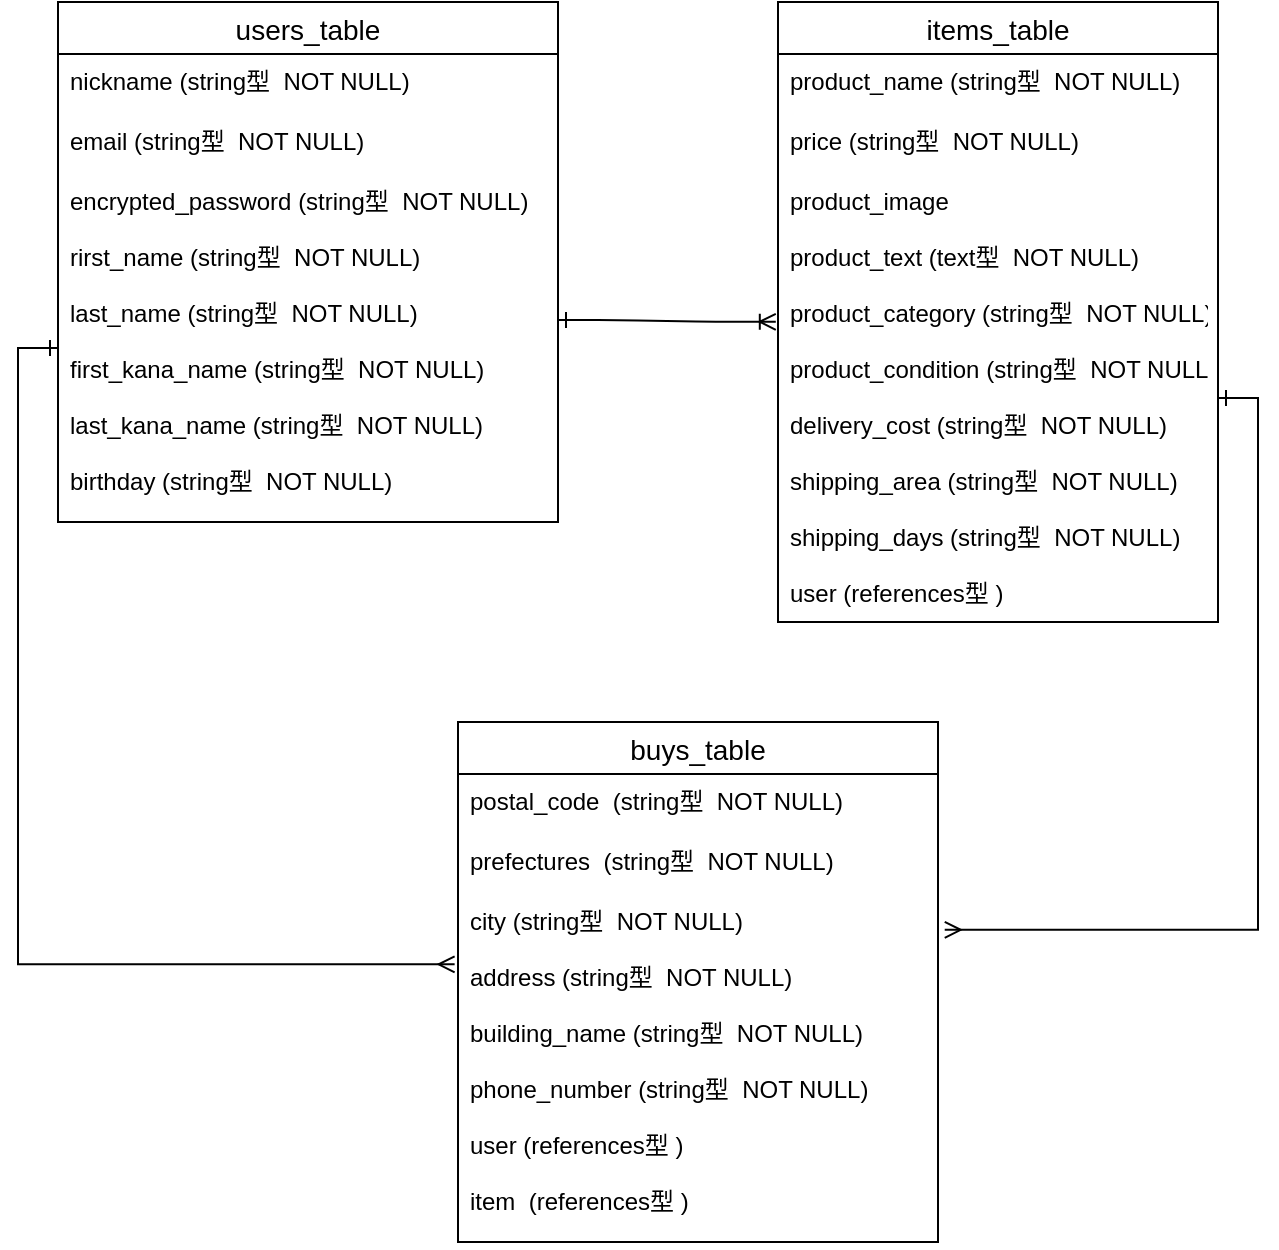 <mxfile version="13.10.0" type="embed">
    <diagram id="ZAPEKM1-49SuGnX2-YCL" name="ページ1">
        <mxGraphModel dx="476" dy="743" grid="1" gridSize="10" guides="1" tooltips="1" connect="1" arrows="1" fold="1" page="1" pageScale="1" pageWidth="850" pageHeight="1100" background="none" math="0" shadow="0">
            <root>
                <mxCell id="0"/>
                <mxCell id="1" parent="0"/>
                <mxCell id="15" value="users_table" style="swimlane;fontStyle=0;childLayout=stackLayout;horizontal=1;startSize=26;horizontalStack=0;resizeParent=1;resizeParentMax=0;resizeLast=0;collapsible=1;marginBottom=0;align=center;fontSize=14;labelBackgroundColor=none;" parent="1" vertex="1">
                    <mxGeometry x="160" y="80" width="250" height="260" as="geometry">
                        <mxRectangle x="160" y="80" width="120" height="26" as="alternateBounds"/>
                    </mxGeometry>
                </mxCell>
                <mxCell id="16" value="nickname (string型  NOT NULL)" style="text;spacingLeft=4;spacingRight=4;overflow=hidden;rotatable=0;points=[[0,0.5],[1,0.5]];portConstraint=eastwest;fontSize=12;labelBackgroundColor=none;" parent="15" vertex="1">
                    <mxGeometry y="26" width="250" height="30" as="geometry"/>
                </mxCell>
                <mxCell id="17" value="email (string型  NOT NULL)" style="text;fillColor=none;spacingLeft=4;spacingRight=4;overflow=hidden;rotatable=0;points=[[0,0.5],[1,0.5]];portConstraint=eastwest;fontSize=12;labelBackgroundColor=none;" parent="15" vertex="1">
                    <mxGeometry y="56" width="250" height="30" as="geometry"/>
                </mxCell>
                <mxCell id="18" value="encrypted_password (string型  NOT NULL)&#10;&#10;rirst_name (string型  NOT NULL)&#10;&#10;last_name (string型  NOT NULL)&#10;&#10;first_kana_name (string型  NOT NULL)&#10;&#10;last_kana_name (string型  NOT NULL)&#10;&#10;birthday (string型  NOT NULL)" style="text;strokeColor=none;fillColor=none;spacingLeft=4;spacingRight=4;overflow=hidden;rotatable=0;points=[[0,0.5],[1,0.5]];portConstraint=eastwest;fontSize=12;labelBackgroundColor=none;" parent="15" vertex="1">
                    <mxGeometry y="86" width="250" height="174" as="geometry"/>
                </mxCell>
                <mxCell id="20" value="items_table" style="swimlane;fontStyle=0;childLayout=stackLayout;horizontal=1;startSize=26;horizontalStack=0;resizeParent=1;resizeParentMax=0;resizeLast=0;collapsible=1;marginBottom=0;align=center;fontSize=14;" parent="1" vertex="1">
                    <mxGeometry x="520" y="80" width="220" height="310" as="geometry">
                        <mxRectangle x="520" y="80" width="50" height="26" as="alternateBounds"/>
                    </mxGeometry>
                </mxCell>
                <mxCell id="21" value="product_name (string型  NOT NULL)" style="text;strokeColor=none;fillColor=none;spacingLeft=4;spacingRight=4;overflow=hidden;rotatable=0;points=[[0,0.5],[1,0.5]];portConstraint=eastwest;fontSize=12;" parent="20" vertex="1">
                    <mxGeometry y="26" width="220" height="30" as="geometry"/>
                </mxCell>
                <mxCell id="22" value="price (string型  NOT NULL)" style="text;strokeColor=none;fillColor=none;spacingLeft=4;spacingRight=4;overflow=hidden;rotatable=0;points=[[0,0.5],[1,0.5]];portConstraint=eastwest;fontSize=12;" parent="20" vertex="1">
                    <mxGeometry y="56" width="220" height="30" as="geometry"/>
                </mxCell>
                <mxCell id="23" value="product_image&#10;&#10;product_text (text型  NOT NULL)&#10;&#10;product_category (string型  NOT NULL)&#10;&#10;product_condition (string型  NOT NULL)&#10;&#10;delivery_cost (string型  NOT NULL)&#10;&#10;shipping_area (string型  NOT NULL)&#10;&#10;shipping_days (string型  NOT NULL)&#10;&#10;user (references型 )&#10;&#10;" style="text;strokeColor=none;fillColor=none;spacingLeft=4;spacingRight=4;overflow=hidden;rotatable=0;points=[[0,0.5],[1,0.5]];portConstraint=eastwest;fontSize=12;" parent="20" vertex="1">
                    <mxGeometry y="86" width="220" height="224" as="geometry"/>
                </mxCell>
                <mxCell id="26" value="buys_table" style="swimlane;fontStyle=0;childLayout=stackLayout;horizontal=1;startSize=26;horizontalStack=0;resizeParent=1;resizeParentMax=0;resizeLast=0;collapsible=1;marginBottom=0;align=center;fontSize=14;" parent="1" vertex="1">
                    <mxGeometry x="360" y="440" width="240" height="260" as="geometry"/>
                </mxCell>
                <mxCell id="27" value="postal_code  (string型  NOT NULL)" style="text;strokeColor=none;fillColor=none;spacingLeft=4;spacingRight=4;overflow=hidden;rotatable=0;points=[[0,0.5],[1,0.5]];portConstraint=eastwest;fontSize=12;" parent="26" vertex="1">
                    <mxGeometry y="26" width="240" height="30" as="geometry"/>
                </mxCell>
                <mxCell id="28" value="prefectures  (string型  NOT NULL)" style="text;strokeColor=none;fillColor=none;spacingLeft=4;spacingRight=4;overflow=hidden;rotatable=0;points=[[0,0.5],[1,0.5]];portConstraint=eastwest;fontSize=12;" parent="26" vertex="1">
                    <mxGeometry y="56" width="240" height="30" as="geometry"/>
                </mxCell>
                <mxCell id="29" value="city (string型  NOT NULL)&#10;&#10;address (string型  NOT NULL)&#10;&#10;building_name (string型  NOT NULL)&#10;&#10;phone_number (string型  NOT NULL)&#10;&#10;user (references型 )&#10;&#10;item  (references型 )" style="text;strokeColor=none;fillColor=none;spacingLeft=4;spacingRight=4;overflow=hidden;rotatable=0;points=[[0,0.5],[1,0.5]];portConstraint=eastwest;fontSize=12;" parent="26" vertex="1">
                    <mxGeometry y="86" width="240" height="174" as="geometry"/>
                </mxCell>
                <mxCell id="40" value="" style="edgeStyle=entityRelationEdgeStyle;fontSize=12;html=1;endArrow=ERoneToMany;startArrow=ERone;entryX=-0.005;entryY=0.33;entryDx=0;entryDy=0;startFill=0;entryPerimeter=0;" parent="1" target="23" edge="1">
                    <mxGeometry width="100" height="100" relative="1" as="geometry">
                        <mxPoint x="410" y="239" as="sourcePoint"/>
                        <mxPoint x="490" y="240" as="targetPoint"/>
                    </mxGeometry>
                </mxCell>
                <mxCell id="45" style="edgeStyle=orthogonalEdgeStyle;rounded=0;orthogonalLoop=1;jettySize=auto;html=1;exitX=1;exitY=0.5;exitDx=0;exitDy=0;entryX=1.014;entryY=0.103;entryDx=0;entryDy=0;entryPerimeter=0;endArrow=ERmany;endFill=0;startArrow=ERone;startFill=0;" parent="1" source="23" target="29" edge="1">
                    <mxGeometry relative="1" as="geometry"/>
                </mxCell>
                <mxCell id="46" style="edgeStyle=orthogonalEdgeStyle;rounded=0;orthogonalLoop=1;jettySize=auto;html=1;exitX=0;exitY=0.5;exitDx=0;exitDy=0;startArrow=ERone;startFill=0;endArrow=ERmany;endFill=0;entryX=-0.007;entryY=0.202;entryDx=0;entryDy=0;entryPerimeter=0;" parent="1" source="18" target="29" edge="1">
                    <mxGeometry relative="1" as="geometry"/>
                </mxCell>
            </root>
        </mxGraphModel>
    </diagram>
</mxfile>